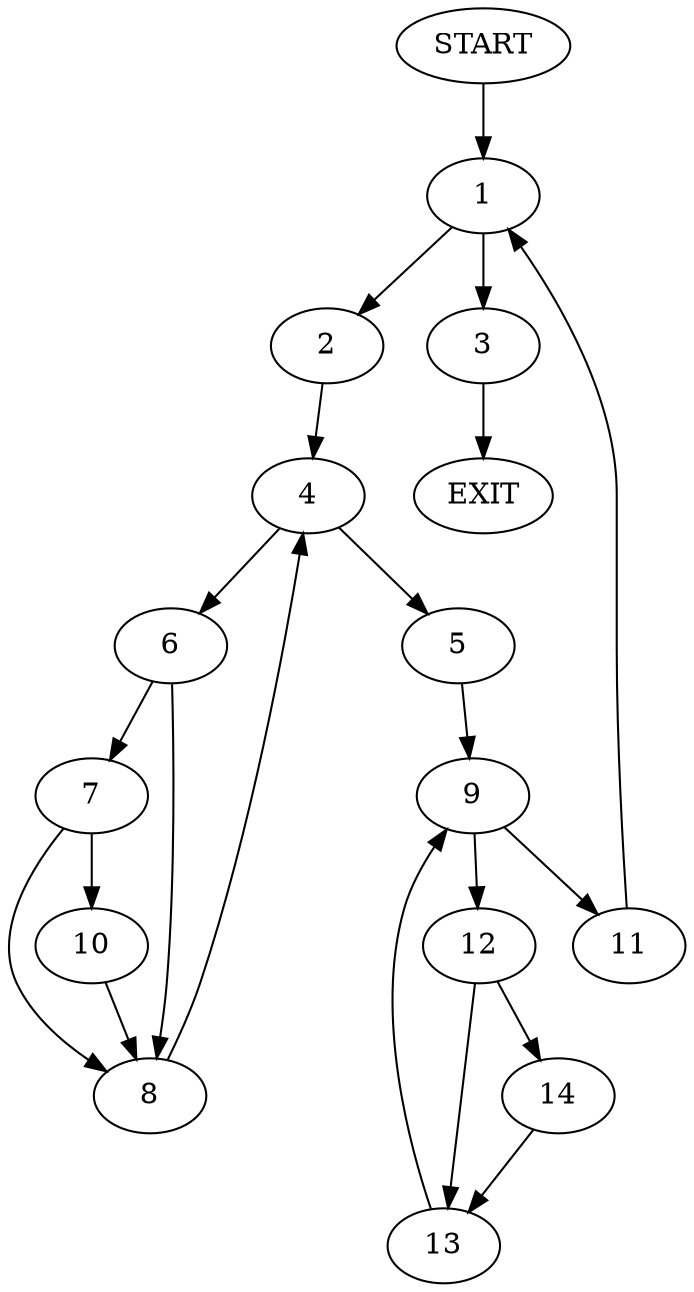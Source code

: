 digraph {
0 [label="START"]
15 [label="EXIT"]
0 -> 1
1 -> 2
1 -> 3
3 -> 15
2 -> 4
4 -> 5
4 -> 6
6 -> 7
6 -> 8
5 -> 9
8 -> 4
7 -> 10
7 -> 8
10 -> 8
9 -> 11
9 -> 12
12 -> 13
12 -> 14
11 -> 1
13 -> 9
14 -> 13
}
